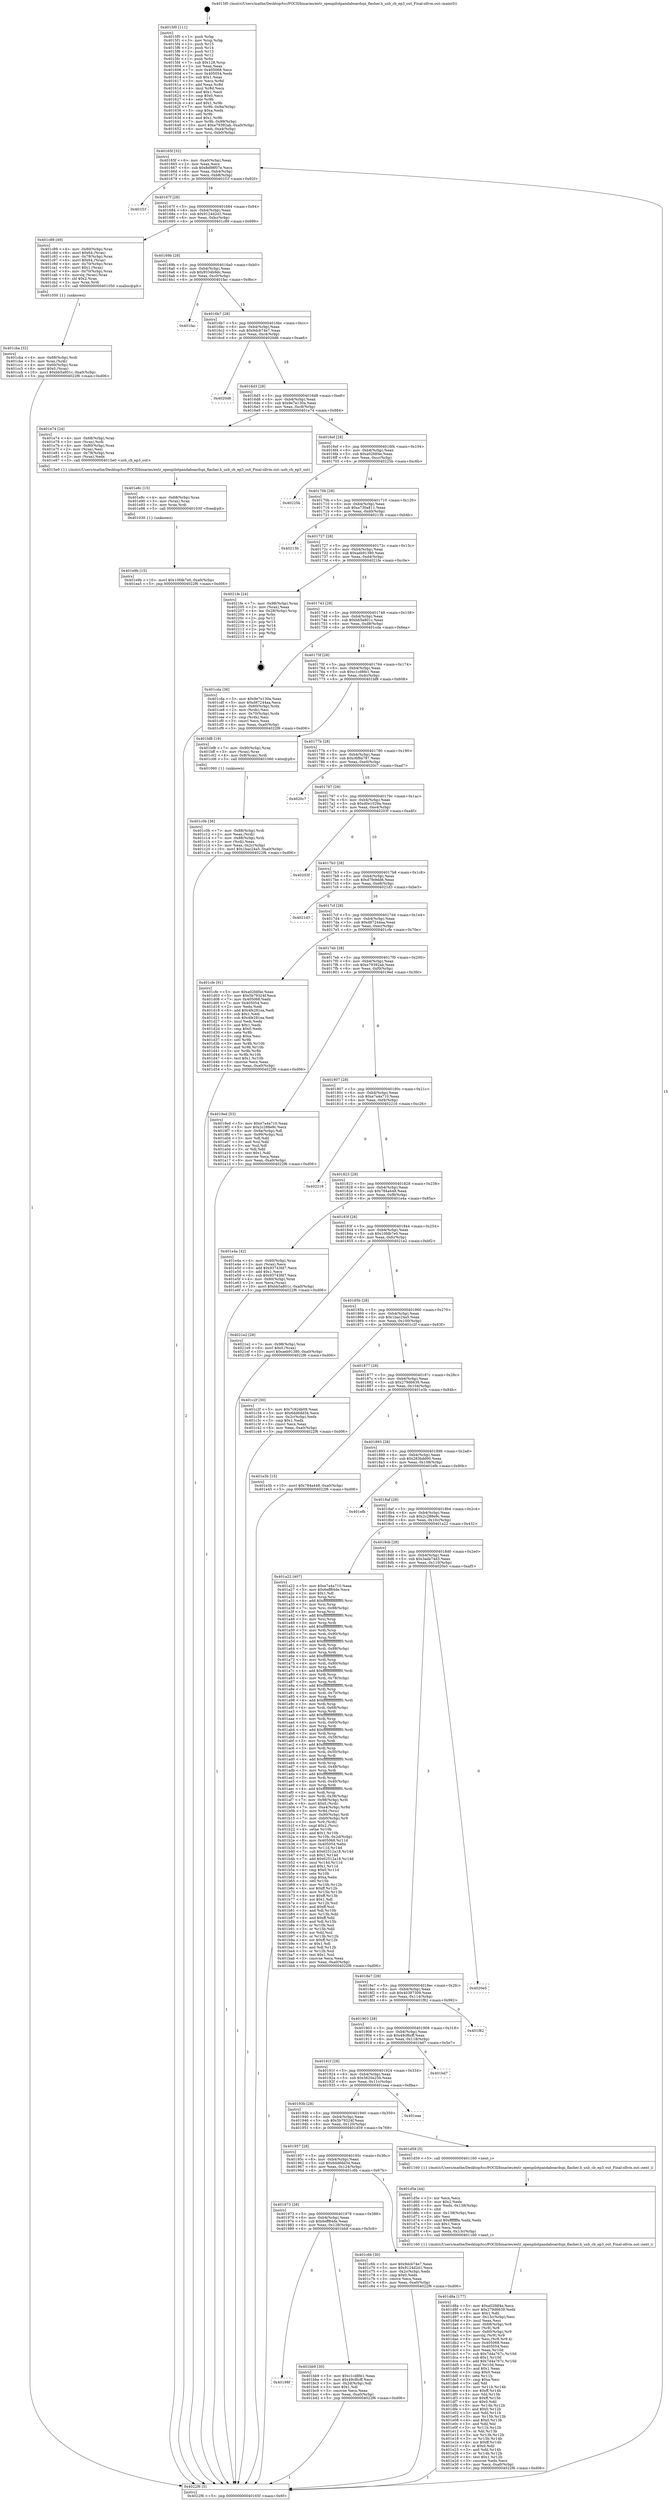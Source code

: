 digraph "0x4015f0" {
  label = "0x4015f0 (/mnt/c/Users/mathe/Desktop/tcc/POCII/binaries/extr_openpilotpandaboardspi_flasher.h_usb_cb_ep3_out_Final-ollvm.out::main(0))"
  labelloc = "t"
  node[shape=record]

  Entry [label="",width=0.3,height=0.3,shape=circle,fillcolor=black,style=filled]
  "0x40165f" [label="{
     0x40165f [32]\l
     | [instrs]\l
     &nbsp;&nbsp;0x40165f \<+6\>: mov -0xa0(%rbp),%eax\l
     &nbsp;&nbsp;0x401665 \<+2\>: mov %eax,%ecx\l
     &nbsp;&nbsp;0x401667 \<+6\>: sub $0x8d98f07e,%ecx\l
     &nbsp;&nbsp;0x40166d \<+6\>: mov %eax,-0xb4(%rbp)\l
     &nbsp;&nbsp;0x401673 \<+6\>: mov %ecx,-0xb8(%rbp)\l
     &nbsp;&nbsp;0x401679 \<+6\>: je 0000000000401f1f \<main+0x92f\>\l
  }"]
  "0x401f1f" [label="{
     0x401f1f\l
  }", style=dashed]
  "0x40167f" [label="{
     0x40167f [28]\l
     | [instrs]\l
     &nbsp;&nbsp;0x40167f \<+5\>: jmp 0000000000401684 \<main+0x94\>\l
     &nbsp;&nbsp;0x401684 \<+6\>: mov -0xb4(%rbp),%eax\l
     &nbsp;&nbsp;0x40168a \<+5\>: sub $0x9124d2d1,%eax\l
     &nbsp;&nbsp;0x40168f \<+6\>: mov %eax,-0xbc(%rbp)\l
     &nbsp;&nbsp;0x401695 \<+6\>: je 0000000000401c89 \<main+0x699\>\l
  }"]
  Exit [label="",width=0.3,height=0.3,shape=circle,fillcolor=black,style=filled,peripheries=2]
  "0x401c89" [label="{
     0x401c89 [49]\l
     | [instrs]\l
     &nbsp;&nbsp;0x401c89 \<+4\>: mov -0x80(%rbp),%rax\l
     &nbsp;&nbsp;0x401c8d \<+6\>: movl $0x64,(%rax)\l
     &nbsp;&nbsp;0x401c93 \<+4\>: mov -0x78(%rbp),%rax\l
     &nbsp;&nbsp;0x401c97 \<+6\>: movl $0x64,(%rax)\l
     &nbsp;&nbsp;0x401c9d \<+4\>: mov -0x70(%rbp),%rax\l
     &nbsp;&nbsp;0x401ca1 \<+6\>: movl $0x1,(%rax)\l
     &nbsp;&nbsp;0x401ca7 \<+4\>: mov -0x70(%rbp),%rax\l
     &nbsp;&nbsp;0x401cab \<+3\>: movslq (%rax),%rax\l
     &nbsp;&nbsp;0x401cae \<+4\>: shl $0x2,%rax\l
     &nbsp;&nbsp;0x401cb2 \<+3\>: mov %rax,%rdi\l
     &nbsp;&nbsp;0x401cb5 \<+5\>: call 0000000000401050 \<malloc@plt\>\l
     | [calls]\l
     &nbsp;&nbsp;0x401050 \{1\} (unknown)\l
  }"]
  "0x40169b" [label="{
     0x40169b [28]\l
     | [instrs]\l
     &nbsp;&nbsp;0x40169b \<+5\>: jmp 00000000004016a0 \<main+0xb0\>\l
     &nbsp;&nbsp;0x4016a0 \<+6\>: mov -0xb4(%rbp),%eax\l
     &nbsp;&nbsp;0x4016a6 \<+5\>: sub $0x9334b9dc,%eax\l
     &nbsp;&nbsp;0x4016ab \<+6\>: mov %eax,-0xc0(%rbp)\l
     &nbsp;&nbsp;0x4016b1 \<+6\>: je 0000000000401fac \<main+0x9bc\>\l
  }"]
  "0x401e9b" [label="{
     0x401e9b [15]\l
     | [instrs]\l
     &nbsp;&nbsp;0x401e9b \<+10\>: movl $0x10fdb7e0,-0xa0(%rbp)\l
     &nbsp;&nbsp;0x401ea5 \<+5\>: jmp 00000000004022f6 \<main+0xd06\>\l
  }"]
  "0x401fac" [label="{
     0x401fac\l
  }", style=dashed]
  "0x4016b7" [label="{
     0x4016b7 [28]\l
     | [instrs]\l
     &nbsp;&nbsp;0x4016b7 \<+5\>: jmp 00000000004016bc \<main+0xcc\>\l
     &nbsp;&nbsp;0x4016bc \<+6\>: mov -0xb4(%rbp),%eax\l
     &nbsp;&nbsp;0x4016c2 \<+5\>: sub $0x9dcb74e7,%eax\l
     &nbsp;&nbsp;0x4016c7 \<+6\>: mov %eax,-0xc4(%rbp)\l
     &nbsp;&nbsp;0x4016cd \<+6\>: je 00000000004020d6 \<main+0xae6\>\l
  }"]
  "0x401e8c" [label="{
     0x401e8c [15]\l
     | [instrs]\l
     &nbsp;&nbsp;0x401e8c \<+4\>: mov -0x68(%rbp),%rax\l
     &nbsp;&nbsp;0x401e90 \<+3\>: mov (%rax),%rax\l
     &nbsp;&nbsp;0x401e93 \<+3\>: mov %rax,%rdi\l
     &nbsp;&nbsp;0x401e96 \<+5\>: call 0000000000401030 \<free@plt\>\l
     | [calls]\l
     &nbsp;&nbsp;0x401030 \{1\} (unknown)\l
  }"]
  "0x4020d6" [label="{
     0x4020d6\l
  }", style=dashed]
  "0x4016d3" [label="{
     0x4016d3 [28]\l
     | [instrs]\l
     &nbsp;&nbsp;0x4016d3 \<+5\>: jmp 00000000004016d8 \<main+0xe8\>\l
     &nbsp;&nbsp;0x4016d8 \<+6\>: mov -0xb4(%rbp),%eax\l
     &nbsp;&nbsp;0x4016de \<+5\>: sub $0x9e7e130a,%eax\l
     &nbsp;&nbsp;0x4016e3 \<+6\>: mov %eax,-0xc8(%rbp)\l
     &nbsp;&nbsp;0x4016e9 \<+6\>: je 0000000000401e74 \<main+0x884\>\l
  }"]
  "0x401d8a" [label="{
     0x401d8a [177]\l
     | [instrs]\l
     &nbsp;&nbsp;0x401d8a \<+5\>: mov $0xa02fdf4e,%ecx\l
     &nbsp;&nbsp;0x401d8f \<+5\>: mov $0x279d6639,%edx\l
     &nbsp;&nbsp;0x401d94 \<+3\>: mov $0x1,%dil\l
     &nbsp;&nbsp;0x401d97 \<+6\>: mov -0x13c(%rbp),%esi\l
     &nbsp;&nbsp;0x401d9d \<+3\>: imul %eax,%esi\l
     &nbsp;&nbsp;0x401da0 \<+4\>: mov -0x68(%rbp),%r8\l
     &nbsp;&nbsp;0x401da4 \<+3\>: mov (%r8),%r8\l
     &nbsp;&nbsp;0x401da7 \<+4\>: mov -0x60(%rbp),%r9\l
     &nbsp;&nbsp;0x401dab \<+3\>: movslq (%r9),%r9\l
     &nbsp;&nbsp;0x401dae \<+4\>: mov %esi,(%r8,%r9,4)\l
     &nbsp;&nbsp;0x401db2 \<+7\>: mov 0x405068,%eax\l
     &nbsp;&nbsp;0x401db9 \<+7\>: mov 0x405054,%esi\l
     &nbsp;&nbsp;0x401dc0 \<+3\>: mov %eax,%r10d\l
     &nbsp;&nbsp;0x401dc3 \<+7\>: sub $0x7d4a767c,%r10d\l
     &nbsp;&nbsp;0x401dca \<+4\>: sub $0x1,%r10d\l
     &nbsp;&nbsp;0x401dce \<+7\>: add $0x7d4a767c,%r10d\l
     &nbsp;&nbsp;0x401dd5 \<+4\>: imul %r10d,%eax\l
     &nbsp;&nbsp;0x401dd9 \<+3\>: and $0x1,%eax\l
     &nbsp;&nbsp;0x401ddc \<+3\>: cmp $0x0,%eax\l
     &nbsp;&nbsp;0x401ddf \<+4\>: sete %r11b\l
     &nbsp;&nbsp;0x401de3 \<+3\>: cmp $0xa,%esi\l
     &nbsp;&nbsp;0x401de6 \<+3\>: setl %bl\l
     &nbsp;&nbsp;0x401de9 \<+3\>: mov %r11b,%r14b\l
     &nbsp;&nbsp;0x401dec \<+4\>: xor $0xff,%r14b\l
     &nbsp;&nbsp;0x401df0 \<+3\>: mov %bl,%r15b\l
     &nbsp;&nbsp;0x401df3 \<+4\>: xor $0xff,%r15b\l
     &nbsp;&nbsp;0x401df7 \<+4\>: xor $0x0,%dil\l
     &nbsp;&nbsp;0x401dfb \<+3\>: mov %r14b,%r12b\l
     &nbsp;&nbsp;0x401dfe \<+4\>: and $0x0,%r12b\l
     &nbsp;&nbsp;0x401e02 \<+3\>: and %dil,%r11b\l
     &nbsp;&nbsp;0x401e05 \<+3\>: mov %r15b,%r13b\l
     &nbsp;&nbsp;0x401e08 \<+4\>: and $0x0,%r13b\l
     &nbsp;&nbsp;0x401e0c \<+3\>: and %dil,%bl\l
     &nbsp;&nbsp;0x401e0f \<+3\>: or %r11b,%r12b\l
     &nbsp;&nbsp;0x401e12 \<+3\>: or %bl,%r13b\l
     &nbsp;&nbsp;0x401e15 \<+3\>: xor %r13b,%r12b\l
     &nbsp;&nbsp;0x401e18 \<+3\>: or %r15b,%r14b\l
     &nbsp;&nbsp;0x401e1b \<+4\>: xor $0xff,%r14b\l
     &nbsp;&nbsp;0x401e1f \<+4\>: or $0x0,%dil\l
     &nbsp;&nbsp;0x401e23 \<+3\>: and %dil,%r14b\l
     &nbsp;&nbsp;0x401e26 \<+3\>: or %r14b,%r12b\l
     &nbsp;&nbsp;0x401e29 \<+4\>: test $0x1,%r12b\l
     &nbsp;&nbsp;0x401e2d \<+3\>: cmovne %edx,%ecx\l
     &nbsp;&nbsp;0x401e30 \<+6\>: mov %ecx,-0xa0(%rbp)\l
     &nbsp;&nbsp;0x401e36 \<+5\>: jmp 00000000004022f6 \<main+0xd06\>\l
  }"]
  "0x401e74" [label="{
     0x401e74 [24]\l
     | [instrs]\l
     &nbsp;&nbsp;0x401e74 \<+4\>: mov -0x68(%rbp),%rax\l
     &nbsp;&nbsp;0x401e78 \<+3\>: mov (%rax),%rdi\l
     &nbsp;&nbsp;0x401e7b \<+4\>: mov -0x80(%rbp),%rax\l
     &nbsp;&nbsp;0x401e7f \<+2\>: mov (%rax),%esi\l
     &nbsp;&nbsp;0x401e81 \<+4\>: mov -0x78(%rbp),%rax\l
     &nbsp;&nbsp;0x401e85 \<+2\>: mov (%rax),%edx\l
     &nbsp;&nbsp;0x401e87 \<+5\>: call 00000000004015e0 \<usb_cb_ep3_out\>\l
     | [calls]\l
     &nbsp;&nbsp;0x4015e0 \{1\} (/mnt/c/Users/mathe/Desktop/tcc/POCII/binaries/extr_openpilotpandaboardspi_flasher.h_usb_cb_ep3_out_Final-ollvm.out::usb_cb_ep3_out)\l
  }"]
  "0x4016ef" [label="{
     0x4016ef [28]\l
     | [instrs]\l
     &nbsp;&nbsp;0x4016ef \<+5\>: jmp 00000000004016f4 \<main+0x104\>\l
     &nbsp;&nbsp;0x4016f4 \<+6\>: mov -0xb4(%rbp),%eax\l
     &nbsp;&nbsp;0x4016fa \<+5\>: sub $0xa02fdf4e,%eax\l
     &nbsp;&nbsp;0x4016ff \<+6\>: mov %eax,-0xcc(%rbp)\l
     &nbsp;&nbsp;0x401705 \<+6\>: je 000000000040225b \<main+0xc6b\>\l
  }"]
  "0x401d5e" [label="{
     0x401d5e [44]\l
     | [instrs]\l
     &nbsp;&nbsp;0x401d5e \<+2\>: xor %ecx,%ecx\l
     &nbsp;&nbsp;0x401d60 \<+5\>: mov $0x2,%edx\l
     &nbsp;&nbsp;0x401d65 \<+6\>: mov %edx,-0x138(%rbp)\l
     &nbsp;&nbsp;0x401d6b \<+1\>: cltd\l
     &nbsp;&nbsp;0x401d6c \<+6\>: mov -0x138(%rbp),%esi\l
     &nbsp;&nbsp;0x401d72 \<+2\>: idiv %esi\l
     &nbsp;&nbsp;0x401d74 \<+6\>: imul $0xfffffffe,%edx,%edx\l
     &nbsp;&nbsp;0x401d7a \<+3\>: sub $0x1,%ecx\l
     &nbsp;&nbsp;0x401d7d \<+2\>: sub %ecx,%edx\l
     &nbsp;&nbsp;0x401d7f \<+6\>: mov %edx,-0x13c(%rbp)\l
     &nbsp;&nbsp;0x401d85 \<+5\>: call 0000000000401160 \<next_i\>\l
     | [calls]\l
     &nbsp;&nbsp;0x401160 \{1\} (/mnt/c/Users/mathe/Desktop/tcc/POCII/binaries/extr_openpilotpandaboardspi_flasher.h_usb_cb_ep3_out_Final-ollvm.out::next_i)\l
  }"]
  "0x40225b" [label="{
     0x40225b\l
  }", style=dashed]
  "0x40170b" [label="{
     0x40170b [28]\l
     | [instrs]\l
     &nbsp;&nbsp;0x40170b \<+5\>: jmp 0000000000401710 \<main+0x120\>\l
     &nbsp;&nbsp;0x401710 \<+6\>: mov -0xb4(%rbp),%eax\l
     &nbsp;&nbsp;0x401716 \<+5\>: sub $0xa730a811,%eax\l
     &nbsp;&nbsp;0x40171b \<+6\>: mov %eax,-0xd0(%rbp)\l
     &nbsp;&nbsp;0x401721 \<+6\>: je 000000000040213b \<main+0xb4b\>\l
  }"]
  "0x401cba" [label="{
     0x401cba [32]\l
     | [instrs]\l
     &nbsp;&nbsp;0x401cba \<+4\>: mov -0x68(%rbp),%rdi\l
     &nbsp;&nbsp;0x401cbe \<+3\>: mov %rax,(%rdi)\l
     &nbsp;&nbsp;0x401cc1 \<+4\>: mov -0x60(%rbp),%rax\l
     &nbsp;&nbsp;0x401cc5 \<+6\>: movl $0x0,(%rax)\l
     &nbsp;&nbsp;0x401ccb \<+10\>: movl $0xbb5a801c,-0xa0(%rbp)\l
     &nbsp;&nbsp;0x401cd5 \<+5\>: jmp 00000000004022f6 \<main+0xd06\>\l
  }"]
  "0x40213b" [label="{
     0x40213b\l
  }", style=dashed]
  "0x401727" [label="{
     0x401727 [28]\l
     | [instrs]\l
     &nbsp;&nbsp;0x401727 \<+5\>: jmp 000000000040172c \<main+0x13c\>\l
     &nbsp;&nbsp;0x40172c \<+6\>: mov -0xb4(%rbp),%eax\l
     &nbsp;&nbsp;0x401732 \<+5\>: sub $0xaeb91380,%eax\l
     &nbsp;&nbsp;0x401737 \<+6\>: mov %eax,-0xd4(%rbp)\l
     &nbsp;&nbsp;0x40173d \<+6\>: je 00000000004021fe \<main+0xc0e\>\l
  }"]
  "0x401c0b" [label="{
     0x401c0b [36]\l
     | [instrs]\l
     &nbsp;&nbsp;0x401c0b \<+7\>: mov -0x88(%rbp),%rdi\l
     &nbsp;&nbsp;0x401c12 \<+2\>: mov %eax,(%rdi)\l
     &nbsp;&nbsp;0x401c14 \<+7\>: mov -0x88(%rbp),%rdi\l
     &nbsp;&nbsp;0x401c1b \<+2\>: mov (%rdi),%eax\l
     &nbsp;&nbsp;0x401c1d \<+3\>: mov %eax,-0x2c(%rbp)\l
     &nbsp;&nbsp;0x401c20 \<+10\>: movl $0x1bac24a5,-0xa0(%rbp)\l
     &nbsp;&nbsp;0x401c2a \<+5\>: jmp 00000000004022f6 \<main+0xd06\>\l
  }"]
  "0x4021fe" [label="{
     0x4021fe [24]\l
     | [instrs]\l
     &nbsp;&nbsp;0x4021fe \<+7\>: mov -0x98(%rbp),%rax\l
     &nbsp;&nbsp;0x402205 \<+2\>: mov (%rax),%eax\l
     &nbsp;&nbsp;0x402207 \<+4\>: lea -0x28(%rbp),%rsp\l
     &nbsp;&nbsp;0x40220b \<+1\>: pop %rbx\l
     &nbsp;&nbsp;0x40220c \<+2\>: pop %r12\l
     &nbsp;&nbsp;0x40220e \<+2\>: pop %r13\l
     &nbsp;&nbsp;0x402210 \<+2\>: pop %r14\l
     &nbsp;&nbsp;0x402212 \<+2\>: pop %r15\l
     &nbsp;&nbsp;0x402214 \<+1\>: pop %rbp\l
     &nbsp;&nbsp;0x402215 \<+1\>: ret\l
  }"]
  "0x401743" [label="{
     0x401743 [28]\l
     | [instrs]\l
     &nbsp;&nbsp;0x401743 \<+5\>: jmp 0000000000401748 \<main+0x158\>\l
     &nbsp;&nbsp;0x401748 \<+6\>: mov -0xb4(%rbp),%eax\l
     &nbsp;&nbsp;0x40174e \<+5\>: sub $0xbb5a801c,%eax\l
     &nbsp;&nbsp;0x401753 \<+6\>: mov %eax,-0xd8(%rbp)\l
     &nbsp;&nbsp;0x401759 \<+6\>: je 0000000000401cda \<main+0x6ea\>\l
  }"]
  "0x40198f" [label="{
     0x40198f\l
  }", style=dashed]
  "0x401cda" [label="{
     0x401cda [36]\l
     | [instrs]\l
     &nbsp;&nbsp;0x401cda \<+5\>: mov $0x9e7e130a,%eax\l
     &nbsp;&nbsp;0x401cdf \<+5\>: mov $0xd87244aa,%ecx\l
     &nbsp;&nbsp;0x401ce4 \<+4\>: mov -0x60(%rbp),%rdx\l
     &nbsp;&nbsp;0x401ce8 \<+2\>: mov (%rdx),%esi\l
     &nbsp;&nbsp;0x401cea \<+4\>: mov -0x70(%rbp),%rdx\l
     &nbsp;&nbsp;0x401cee \<+2\>: cmp (%rdx),%esi\l
     &nbsp;&nbsp;0x401cf0 \<+3\>: cmovl %ecx,%eax\l
     &nbsp;&nbsp;0x401cf3 \<+6\>: mov %eax,-0xa0(%rbp)\l
     &nbsp;&nbsp;0x401cf9 \<+5\>: jmp 00000000004022f6 \<main+0xd06\>\l
  }"]
  "0x40175f" [label="{
     0x40175f [28]\l
     | [instrs]\l
     &nbsp;&nbsp;0x40175f \<+5\>: jmp 0000000000401764 \<main+0x174\>\l
     &nbsp;&nbsp;0x401764 \<+6\>: mov -0xb4(%rbp),%eax\l
     &nbsp;&nbsp;0x40176a \<+5\>: sub $0xc1cd8fe1,%eax\l
     &nbsp;&nbsp;0x40176f \<+6\>: mov %eax,-0xdc(%rbp)\l
     &nbsp;&nbsp;0x401775 \<+6\>: je 0000000000401bf8 \<main+0x608\>\l
  }"]
  "0x401bb9" [label="{
     0x401bb9 [30]\l
     | [instrs]\l
     &nbsp;&nbsp;0x401bb9 \<+5\>: mov $0xc1cd8fe1,%eax\l
     &nbsp;&nbsp;0x401bbe \<+5\>: mov $0x49cf6cff,%ecx\l
     &nbsp;&nbsp;0x401bc3 \<+3\>: mov -0x2d(%rbp),%dl\l
     &nbsp;&nbsp;0x401bc6 \<+3\>: test $0x1,%dl\l
     &nbsp;&nbsp;0x401bc9 \<+3\>: cmovne %ecx,%eax\l
     &nbsp;&nbsp;0x401bcc \<+6\>: mov %eax,-0xa0(%rbp)\l
     &nbsp;&nbsp;0x401bd2 \<+5\>: jmp 00000000004022f6 \<main+0xd06\>\l
  }"]
  "0x401bf8" [label="{
     0x401bf8 [19]\l
     | [instrs]\l
     &nbsp;&nbsp;0x401bf8 \<+7\>: mov -0x90(%rbp),%rax\l
     &nbsp;&nbsp;0x401bff \<+3\>: mov (%rax),%rax\l
     &nbsp;&nbsp;0x401c02 \<+4\>: mov 0x8(%rax),%rdi\l
     &nbsp;&nbsp;0x401c06 \<+5\>: call 0000000000401060 \<atoi@plt\>\l
     | [calls]\l
     &nbsp;&nbsp;0x401060 \{1\} (unknown)\l
  }"]
  "0x40177b" [label="{
     0x40177b [28]\l
     | [instrs]\l
     &nbsp;&nbsp;0x40177b \<+5\>: jmp 0000000000401780 \<main+0x190\>\l
     &nbsp;&nbsp;0x401780 \<+6\>: mov -0xb4(%rbp),%eax\l
     &nbsp;&nbsp;0x401786 \<+5\>: sub $0xc6f8a787,%eax\l
     &nbsp;&nbsp;0x40178b \<+6\>: mov %eax,-0xe0(%rbp)\l
     &nbsp;&nbsp;0x401791 \<+6\>: je 00000000004020c7 \<main+0xad7\>\l
  }"]
  "0x401973" [label="{
     0x401973 [28]\l
     | [instrs]\l
     &nbsp;&nbsp;0x401973 \<+5\>: jmp 0000000000401978 \<main+0x388\>\l
     &nbsp;&nbsp;0x401978 \<+6\>: mov -0xb4(%rbp),%eax\l
     &nbsp;&nbsp;0x40197e \<+5\>: sub $0x6eff84de,%eax\l
     &nbsp;&nbsp;0x401983 \<+6\>: mov %eax,-0x128(%rbp)\l
     &nbsp;&nbsp;0x401989 \<+6\>: je 0000000000401bb9 \<main+0x5c9\>\l
  }"]
  "0x4020c7" [label="{
     0x4020c7\l
  }", style=dashed]
  "0x401797" [label="{
     0x401797 [28]\l
     | [instrs]\l
     &nbsp;&nbsp;0x401797 \<+5\>: jmp 000000000040179c \<main+0x1ac\>\l
     &nbsp;&nbsp;0x40179c \<+6\>: mov -0xb4(%rbp),%eax\l
     &nbsp;&nbsp;0x4017a2 \<+5\>: sub $0xd0e1029a,%eax\l
     &nbsp;&nbsp;0x4017a7 \<+6\>: mov %eax,-0xe4(%rbp)\l
     &nbsp;&nbsp;0x4017ad \<+6\>: je 000000000040203f \<main+0xa4f\>\l
  }"]
  "0x401c6b" [label="{
     0x401c6b [30]\l
     | [instrs]\l
     &nbsp;&nbsp;0x401c6b \<+5\>: mov $0x9dcb74e7,%eax\l
     &nbsp;&nbsp;0x401c70 \<+5\>: mov $0x9124d2d1,%ecx\l
     &nbsp;&nbsp;0x401c75 \<+3\>: mov -0x2c(%rbp),%edx\l
     &nbsp;&nbsp;0x401c78 \<+3\>: cmp $0x0,%edx\l
     &nbsp;&nbsp;0x401c7b \<+3\>: cmove %ecx,%eax\l
     &nbsp;&nbsp;0x401c7e \<+6\>: mov %eax,-0xa0(%rbp)\l
     &nbsp;&nbsp;0x401c84 \<+5\>: jmp 00000000004022f6 \<main+0xd06\>\l
  }"]
  "0x40203f" [label="{
     0x40203f\l
  }", style=dashed]
  "0x4017b3" [label="{
     0x4017b3 [28]\l
     | [instrs]\l
     &nbsp;&nbsp;0x4017b3 \<+5\>: jmp 00000000004017b8 \<main+0x1c8\>\l
     &nbsp;&nbsp;0x4017b8 \<+6\>: mov -0xb4(%rbp),%eax\l
     &nbsp;&nbsp;0x4017be \<+5\>: sub $0xd7fe9dd6,%eax\l
     &nbsp;&nbsp;0x4017c3 \<+6\>: mov %eax,-0xe8(%rbp)\l
     &nbsp;&nbsp;0x4017c9 \<+6\>: je 00000000004021d3 \<main+0xbe3\>\l
  }"]
  "0x401957" [label="{
     0x401957 [28]\l
     | [instrs]\l
     &nbsp;&nbsp;0x401957 \<+5\>: jmp 000000000040195c \<main+0x36c\>\l
     &nbsp;&nbsp;0x40195c \<+6\>: mov -0xb4(%rbp),%eax\l
     &nbsp;&nbsp;0x401962 \<+5\>: sub $0x6dd6dd34,%eax\l
     &nbsp;&nbsp;0x401967 \<+6\>: mov %eax,-0x124(%rbp)\l
     &nbsp;&nbsp;0x40196d \<+6\>: je 0000000000401c6b \<main+0x67b\>\l
  }"]
  "0x4021d3" [label="{
     0x4021d3\l
  }", style=dashed]
  "0x4017cf" [label="{
     0x4017cf [28]\l
     | [instrs]\l
     &nbsp;&nbsp;0x4017cf \<+5\>: jmp 00000000004017d4 \<main+0x1e4\>\l
     &nbsp;&nbsp;0x4017d4 \<+6\>: mov -0xb4(%rbp),%eax\l
     &nbsp;&nbsp;0x4017da \<+5\>: sub $0xd87244aa,%eax\l
     &nbsp;&nbsp;0x4017df \<+6\>: mov %eax,-0xec(%rbp)\l
     &nbsp;&nbsp;0x4017e5 \<+6\>: je 0000000000401cfe \<main+0x70e\>\l
  }"]
  "0x401d59" [label="{
     0x401d59 [5]\l
     | [instrs]\l
     &nbsp;&nbsp;0x401d59 \<+5\>: call 0000000000401160 \<next_i\>\l
     | [calls]\l
     &nbsp;&nbsp;0x401160 \{1\} (/mnt/c/Users/mathe/Desktop/tcc/POCII/binaries/extr_openpilotpandaboardspi_flasher.h_usb_cb_ep3_out_Final-ollvm.out::next_i)\l
  }"]
  "0x401cfe" [label="{
     0x401cfe [91]\l
     | [instrs]\l
     &nbsp;&nbsp;0x401cfe \<+5\>: mov $0xa02fdf4e,%eax\l
     &nbsp;&nbsp;0x401d03 \<+5\>: mov $0x5b79324f,%ecx\l
     &nbsp;&nbsp;0x401d08 \<+7\>: mov 0x405068,%edx\l
     &nbsp;&nbsp;0x401d0f \<+7\>: mov 0x405054,%esi\l
     &nbsp;&nbsp;0x401d16 \<+2\>: mov %edx,%edi\l
     &nbsp;&nbsp;0x401d18 \<+6\>: add $0x4fe281ea,%edi\l
     &nbsp;&nbsp;0x401d1e \<+3\>: sub $0x1,%edi\l
     &nbsp;&nbsp;0x401d21 \<+6\>: sub $0x4fe281ea,%edi\l
     &nbsp;&nbsp;0x401d27 \<+3\>: imul %edi,%edx\l
     &nbsp;&nbsp;0x401d2a \<+3\>: and $0x1,%edx\l
     &nbsp;&nbsp;0x401d2d \<+3\>: cmp $0x0,%edx\l
     &nbsp;&nbsp;0x401d30 \<+4\>: sete %r8b\l
     &nbsp;&nbsp;0x401d34 \<+3\>: cmp $0xa,%esi\l
     &nbsp;&nbsp;0x401d37 \<+4\>: setl %r9b\l
     &nbsp;&nbsp;0x401d3b \<+3\>: mov %r8b,%r10b\l
     &nbsp;&nbsp;0x401d3e \<+3\>: and %r9b,%r10b\l
     &nbsp;&nbsp;0x401d41 \<+3\>: xor %r9b,%r8b\l
     &nbsp;&nbsp;0x401d44 \<+3\>: or %r8b,%r10b\l
     &nbsp;&nbsp;0x401d47 \<+4\>: test $0x1,%r10b\l
     &nbsp;&nbsp;0x401d4b \<+3\>: cmovne %ecx,%eax\l
     &nbsp;&nbsp;0x401d4e \<+6\>: mov %eax,-0xa0(%rbp)\l
     &nbsp;&nbsp;0x401d54 \<+5\>: jmp 00000000004022f6 \<main+0xd06\>\l
  }"]
  "0x4017eb" [label="{
     0x4017eb [28]\l
     | [instrs]\l
     &nbsp;&nbsp;0x4017eb \<+5\>: jmp 00000000004017f0 \<main+0x200\>\l
     &nbsp;&nbsp;0x4017f0 \<+6\>: mov -0xb4(%rbp),%eax\l
     &nbsp;&nbsp;0x4017f6 \<+5\>: sub $0xe79392ab,%eax\l
     &nbsp;&nbsp;0x4017fb \<+6\>: mov %eax,-0xf0(%rbp)\l
     &nbsp;&nbsp;0x401801 \<+6\>: je 00000000004019ed \<main+0x3fd\>\l
  }"]
  "0x40193b" [label="{
     0x40193b [28]\l
     | [instrs]\l
     &nbsp;&nbsp;0x40193b \<+5\>: jmp 0000000000401940 \<main+0x350\>\l
     &nbsp;&nbsp;0x401940 \<+6\>: mov -0xb4(%rbp),%eax\l
     &nbsp;&nbsp;0x401946 \<+5\>: sub $0x5b79324f,%eax\l
     &nbsp;&nbsp;0x40194b \<+6\>: mov %eax,-0x120(%rbp)\l
     &nbsp;&nbsp;0x401951 \<+6\>: je 0000000000401d59 \<main+0x769\>\l
  }"]
  "0x4019ed" [label="{
     0x4019ed [53]\l
     | [instrs]\l
     &nbsp;&nbsp;0x4019ed \<+5\>: mov $0xe7a4a710,%eax\l
     &nbsp;&nbsp;0x4019f2 \<+5\>: mov $0x2c288e9c,%ecx\l
     &nbsp;&nbsp;0x4019f7 \<+6\>: mov -0x9a(%rbp),%dl\l
     &nbsp;&nbsp;0x4019fd \<+7\>: mov -0x99(%rbp),%sil\l
     &nbsp;&nbsp;0x401a04 \<+3\>: mov %dl,%dil\l
     &nbsp;&nbsp;0x401a07 \<+3\>: and %sil,%dil\l
     &nbsp;&nbsp;0x401a0a \<+3\>: xor %sil,%dl\l
     &nbsp;&nbsp;0x401a0d \<+3\>: or %dl,%dil\l
     &nbsp;&nbsp;0x401a10 \<+4\>: test $0x1,%dil\l
     &nbsp;&nbsp;0x401a14 \<+3\>: cmovne %ecx,%eax\l
     &nbsp;&nbsp;0x401a17 \<+6\>: mov %eax,-0xa0(%rbp)\l
     &nbsp;&nbsp;0x401a1d \<+5\>: jmp 00000000004022f6 \<main+0xd06\>\l
  }"]
  "0x401807" [label="{
     0x401807 [28]\l
     | [instrs]\l
     &nbsp;&nbsp;0x401807 \<+5\>: jmp 000000000040180c \<main+0x21c\>\l
     &nbsp;&nbsp;0x40180c \<+6\>: mov -0xb4(%rbp),%eax\l
     &nbsp;&nbsp;0x401812 \<+5\>: sub $0xe7a4a710,%eax\l
     &nbsp;&nbsp;0x401817 \<+6\>: mov %eax,-0xf4(%rbp)\l
     &nbsp;&nbsp;0x40181d \<+6\>: je 0000000000402216 \<main+0xc26\>\l
  }"]
  "0x4022f6" [label="{
     0x4022f6 [5]\l
     | [instrs]\l
     &nbsp;&nbsp;0x4022f6 \<+5\>: jmp 000000000040165f \<main+0x6f\>\l
  }"]
  "0x4015f0" [label="{
     0x4015f0 [111]\l
     | [instrs]\l
     &nbsp;&nbsp;0x4015f0 \<+1\>: push %rbp\l
     &nbsp;&nbsp;0x4015f1 \<+3\>: mov %rsp,%rbp\l
     &nbsp;&nbsp;0x4015f4 \<+2\>: push %r15\l
     &nbsp;&nbsp;0x4015f6 \<+2\>: push %r14\l
     &nbsp;&nbsp;0x4015f8 \<+2\>: push %r13\l
     &nbsp;&nbsp;0x4015fa \<+2\>: push %r12\l
     &nbsp;&nbsp;0x4015fc \<+1\>: push %rbx\l
     &nbsp;&nbsp;0x4015fd \<+7\>: sub $0x128,%rsp\l
     &nbsp;&nbsp;0x401604 \<+2\>: xor %eax,%eax\l
     &nbsp;&nbsp;0x401606 \<+7\>: mov 0x405068,%ecx\l
     &nbsp;&nbsp;0x40160d \<+7\>: mov 0x405054,%edx\l
     &nbsp;&nbsp;0x401614 \<+3\>: sub $0x1,%eax\l
     &nbsp;&nbsp;0x401617 \<+3\>: mov %ecx,%r8d\l
     &nbsp;&nbsp;0x40161a \<+3\>: add %eax,%r8d\l
     &nbsp;&nbsp;0x40161d \<+4\>: imul %r8d,%ecx\l
     &nbsp;&nbsp;0x401621 \<+3\>: and $0x1,%ecx\l
     &nbsp;&nbsp;0x401624 \<+3\>: cmp $0x0,%ecx\l
     &nbsp;&nbsp;0x401627 \<+4\>: sete %r9b\l
     &nbsp;&nbsp;0x40162b \<+4\>: and $0x1,%r9b\l
     &nbsp;&nbsp;0x40162f \<+7\>: mov %r9b,-0x9a(%rbp)\l
     &nbsp;&nbsp;0x401636 \<+3\>: cmp $0xa,%edx\l
     &nbsp;&nbsp;0x401639 \<+4\>: setl %r9b\l
     &nbsp;&nbsp;0x40163d \<+4\>: and $0x1,%r9b\l
     &nbsp;&nbsp;0x401641 \<+7\>: mov %r9b,-0x99(%rbp)\l
     &nbsp;&nbsp;0x401648 \<+10\>: movl $0xe79392ab,-0xa0(%rbp)\l
     &nbsp;&nbsp;0x401652 \<+6\>: mov %edi,-0xa4(%rbp)\l
     &nbsp;&nbsp;0x401658 \<+7\>: mov %rsi,-0xb0(%rbp)\l
  }"]
  "0x401eaa" [label="{
     0x401eaa\l
  }", style=dashed]
  "0x402216" [label="{
     0x402216\l
  }", style=dashed]
  "0x401823" [label="{
     0x401823 [28]\l
     | [instrs]\l
     &nbsp;&nbsp;0x401823 \<+5\>: jmp 0000000000401828 \<main+0x238\>\l
     &nbsp;&nbsp;0x401828 \<+6\>: mov -0xb4(%rbp),%eax\l
     &nbsp;&nbsp;0x40182e \<+5\>: sub $0x784a448,%eax\l
     &nbsp;&nbsp;0x401833 \<+6\>: mov %eax,-0xf8(%rbp)\l
     &nbsp;&nbsp;0x401839 \<+6\>: je 0000000000401e4a \<main+0x85a\>\l
  }"]
  "0x40191f" [label="{
     0x40191f [28]\l
     | [instrs]\l
     &nbsp;&nbsp;0x40191f \<+5\>: jmp 0000000000401924 \<main+0x334\>\l
     &nbsp;&nbsp;0x401924 \<+6\>: mov -0xb4(%rbp),%eax\l
     &nbsp;&nbsp;0x40192a \<+5\>: sub $0x5620a25b,%eax\l
     &nbsp;&nbsp;0x40192f \<+6\>: mov %eax,-0x11c(%rbp)\l
     &nbsp;&nbsp;0x401935 \<+6\>: je 0000000000401eaa \<main+0x8ba\>\l
  }"]
  "0x401e4a" [label="{
     0x401e4a [42]\l
     | [instrs]\l
     &nbsp;&nbsp;0x401e4a \<+4\>: mov -0x60(%rbp),%rax\l
     &nbsp;&nbsp;0x401e4e \<+2\>: mov (%rax),%ecx\l
     &nbsp;&nbsp;0x401e50 \<+6\>: add $0x93743fd7,%ecx\l
     &nbsp;&nbsp;0x401e56 \<+3\>: add $0x1,%ecx\l
     &nbsp;&nbsp;0x401e59 \<+6\>: sub $0x93743fd7,%ecx\l
     &nbsp;&nbsp;0x401e5f \<+4\>: mov -0x60(%rbp),%rax\l
     &nbsp;&nbsp;0x401e63 \<+2\>: mov %ecx,(%rax)\l
     &nbsp;&nbsp;0x401e65 \<+10\>: movl $0xbb5a801c,-0xa0(%rbp)\l
     &nbsp;&nbsp;0x401e6f \<+5\>: jmp 00000000004022f6 \<main+0xd06\>\l
  }"]
  "0x40183f" [label="{
     0x40183f [28]\l
     | [instrs]\l
     &nbsp;&nbsp;0x40183f \<+5\>: jmp 0000000000401844 \<main+0x254\>\l
     &nbsp;&nbsp;0x401844 \<+6\>: mov -0xb4(%rbp),%eax\l
     &nbsp;&nbsp;0x40184a \<+5\>: sub $0x10fdb7e0,%eax\l
     &nbsp;&nbsp;0x40184f \<+6\>: mov %eax,-0xfc(%rbp)\l
     &nbsp;&nbsp;0x401855 \<+6\>: je 00000000004021e2 \<main+0xbf2\>\l
  }"]
  "0x401bd7" [label="{
     0x401bd7\l
  }", style=dashed]
  "0x4021e2" [label="{
     0x4021e2 [28]\l
     | [instrs]\l
     &nbsp;&nbsp;0x4021e2 \<+7\>: mov -0x98(%rbp),%rax\l
     &nbsp;&nbsp;0x4021e9 \<+6\>: movl $0x0,(%rax)\l
     &nbsp;&nbsp;0x4021ef \<+10\>: movl $0xaeb91380,-0xa0(%rbp)\l
     &nbsp;&nbsp;0x4021f9 \<+5\>: jmp 00000000004022f6 \<main+0xd06\>\l
  }"]
  "0x40185b" [label="{
     0x40185b [28]\l
     | [instrs]\l
     &nbsp;&nbsp;0x40185b \<+5\>: jmp 0000000000401860 \<main+0x270\>\l
     &nbsp;&nbsp;0x401860 \<+6\>: mov -0xb4(%rbp),%eax\l
     &nbsp;&nbsp;0x401866 \<+5\>: sub $0x1bac24a5,%eax\l
     &nbsp;&nbsp;0x40186b \<+6\>: mov %eax,-0x100(%rbp)\l
     &nbsp;&nbsp;0x401871 \<+6\>: je 0000000000401c2f \<main+0x63f\>\l
  }"]
  "0x401903" [label="{
     0x401903 [28]\l
     | [instrs]\l
     &nbsp;&nbsp;0x401903 \<+5\>: jmp 0000000000401908 \<main+0x318\>\l
     &nbsp;&nbsp;0x401908 \<+6\>: mov -0xb4(%rbp),%eax\l
     &nbsp;&nbsp;0x40190e \<+5\>: sub $0x49cf6cff,%eax\l
     &nbsp;&nbsp;0x401913 \<+6\>: mov %eax,-0x118(%rbp)\l
     &nbsp;&nbsp;0x401919 \<+6\>: je 0000000000401bd7 \<main+0x5e7\>\l
  }"]
  "0x401c2f" [label="{
     0x401c2f [30]\l
     | [instrs]\l
     &nbsp;&nbsp;0x401c2f \<+5\>: mov $0x7c92db09,%eax\l
     &nbsp;&nbsp;0x401c34 \<+5\>: mov $0x6dd6dd34,%ecx\l
     &nbsp;&nbsp;0x401c39 \<+3\>: mov -0x2c(%rbp),%edx\l
     &nbsp;&nbsp;0x401c3c \<+3\>: cmp $0x1,%edx\l
     &nbsp;&nbsp;0x401c3f \<+3\>: cmovl %ecx,%eax\l
     &nbsp;&nbsp;0x401c42 \<+6\>: mov %eax,-0xa0(%rbp)\l
     &nbsp;&nbsp;0x401c48 \<+5\>: jmp 00000000004022f6 \<main+0xd06\>\l
  }"]
  "0x401877" [label="{
     0x401877 [28]\l
     | [instrs]\l
     &nbsp;&nbsp;0x401877 \<+5\>: jmp 000000000040187c \<main+0x28c\>\l
     &nbsp;&nbsp;0x40187c \<+6\>: mov -0xb4(%rbp),%eax\l
     &nbsp;&nbsp;0x401882 \<+5\>: sub $0x279d6639,%eax\l
     &nbsp;&nbsp;0x401887 \<+6\>: mov %eax,-0x104(%rbp)\l
     &nbsp;&nbsp;0x40188d \<+6\>: je 0000000000401e3b \<main+0x84b\>\l
  }"]
  "0x401f82" [label="{
     0x401f82\l
  }", style=dashed]
  "0x401e3b" [label="{
     0x401e3b [15]\l
     | [instrs]\l
     &nbsp;&nbsp;0x401e3b \<+10\>: movl $0x784a448,-0xa0(%rbp)\l
     &nbsp;&nbsp;0x401e45 \<+5\>: jmp 00000000004022f6 \<main+0xd06\>\l
  }"]
  "0x401893" [label="{
     0x401893 [28]\l
     | [instrs]\l
     &nbsp;&nbsp;0x401893 \<+5\>: jmp 0000000000401898 \<main+0x2a8\>\l
     &nbsp;&nbsp;0x401898 \<+6\>: mov -0xb4(%rbp),%eax\l
     &nbsp;&nbsp;0x40189e \<+5\>: sub $0x283bdd00,%eax\l
     &nbsp;&nbsp;0x4018a3 \<+6\>: mov %eax,-0x108(%rbp)\l
     &nbsp;&nbsp;0x4018a9 \<+6\>: je 0000000000401efb \<main+0x90b\>\l
  }"]
  "0x4018e7" [label="{
     0x4018e7 [28]\l
     | [instrs]\l
     &nbsp;&nbsp;0x4018e7 \<+5\>: jmp 00000000004018ec \<main+0x2fc\>\l
     &nbsp;&nbsp;0x4018ec \<+6\>: mov -0xb4(%rbp),%eax\l
     &nbsp;&nbsp;0x4018f2 \<+5\>: sub $0x40387309,%eax\l
     &nbsp;&nbsp;0x4018f7 \<+6\>: mov %eax,-0x114(%rbp)\l
     &nbsp;&nbsp;0x4018fd \<+6\>: je 0000000000401f82 \<main+0x992\>\l
  }"]
  "0x401efb" [label="{
     0x401efb\l
  }", style=dashed]
  "0x4018af" [label="{
     0x4018af [28]\l
     | [instrs]\l
     &nbsp;&nbsp;0x4018af \<+5\>: jmp 00000000004018b4 \<main+0x2c4\>\l
     &nbsp;&nbsp;0x4018b4 \<+6\>: mov -0xb4(%rbp),%eax\l
     &nbsp;&nbsp;0x4018ba \<+5\>: sub $0x2c288e9c,%eax\l
     &nbsp;&nbsp;0x4018bf \<+6\>: mov %eax,-0x10c(%rbp)\l
     &nbsp;&nbsp;0x4018c5 \<+6\>: je 0000000000401a22 \<main+0x432\>\l
  }"]
  "0x4020e5" [label="{
     0x4020e5\l
  }", style=dashed]
  "0x401a22" [label="{
     0x401a22 [407]\l
     | [instrs]\l
     &nbsp;&nbsp;0x401a22 \<+5\>: mov $0xe7a4a710,%eax\l
     &nbsp;&nbsp;0x401a27 \<+5\>: mov $0x6eff84de,%ecx\l
     &nbsp;&nbsp;0x401a2c \<+2\>: mov $0x1,%dl\l
     &nbsp;&nbsp;0x401a2e \<+3\>: mov %rsp,%rsi\l
     &nbsp;&nbsp;0x401a31 \<+4\>: add $0xfffffffffffffff0,%rsi\l
     &nbsp;&nbsp;0x401a35 \<+3\>: mov %rsi,%rsp\l
     &nbsp;&nbsp;0x401a38 \<+7\>: mov %rsi,-0x98(%rbp)\l
     &nbsp;&nbsp;0x401a3f \<+3\>: mov %rsp,%rsi\l
     &nbsp;&nbsp;0x401a42 \<+4\>: add $0xfffffffffffffff0,%rsi\l
     &nbsp;&nbsp;0x401a46 \<+3\>: mov %rsi,%rsp\l
     &nbsp;&nbsp;0x401a49 \<+3\>: mov %rsp,%rdi\l
     &nbsp;&nbsp;0x401a4c \<+4\>: add $0xfffffffffffffff0,%rdi\l
     &nbsp;&nbsp;0x401a50 \<+3\>: mov %rdi,%rsp\l
     &nbsp;&nbsp;0x401a53 \<+7\>: mov %rdi,-0x90(%rbp)\l
     &nbsp;&nbsp;0x401a5a \<+3\>: mov %rsp,%rdi\l
     &nbsp;&nbsp;0x401a5d \<+4\>: add $0xfffffffffffffff0,%rdi\l
     &nbsp;&nbsp;0x401a61 \<+3\>: mov %rdi,%rsp\l
     &nbsp;&nbsp;0x401a64 \<+7\>: mov %rdi,-0x88(%rbp)\l
     &nbsp;&nbsp;0x401a6b \<+3\>: mov %rsp,%rdi\l
     &nbsp;&nbsp;0x401a6e \<+4\>: add $0xfffffffffffffff0,%rdi\l
     &nbsp;&nbsp;0x401a72 \<+3\>: mov %rdi,%rsp\l
     &nbsp;&nbsp;0x401a75 \<+4\>: mov %rdi,-0x80(%rbp)\l
     &nbsp;&nbsp;0x401a79 \<+3\>: mov %rsp,%rdi\l
     &nbsp;&nbsp;0x401a7c \<+4\>: add $0xfffffffffffffff0,%rdi\l
     &nbsp;&nbsp;0x401a80 \<+3\>: mov %rdi,%rsp\l
     &nbsp;&nbsp;0x401a83 \<+4\>: mov %rdi,-0x78(%rbp)\l
     &nbsp;&nbsp;0x401a87 \<+3\>: mov %rsp,%rdi\l
     &nbsp;&nbsp;0x401a8a \<+4\>: add $0xfffffffffffffff0,%rdi\l
     &nbsp;&nbsp;0x401a8e \<+3\>: mov %rdi,%rsp\l
     &nbsp;&nbsp;0x401a91 \<+4\>: mov %rdi,-0x70(%rbp)\l
     &nbsp;&nbsp;0x401a95 \<+3\>: mov %rsp,%rdi\l
     &nbsp;&nbsp;0x401a98 \<+4\>: add $0xfffffffffffffff0,%rdi\l
     &nbsp;&nbsp;0x401a9c \<+3\>: mov %rdi,%rsp\l
     &nbsp;&nbsp;0x401a9f \<+4\>: mov %rdi,-0x68(%rbp)\l
     &nbsp;&nbsp;0x401aa3 \<+3\>: mov %rsp,%rdi\l
     &nbsp;&nbsp;0x401aa6 \<+4\>: add $0xfffffffffffffff0,%rdi\l
     &nbsp;&nbsp;0x401aaa \<+3\>: mov %rdi,%rsp\l
     &nbsp;&nbsp;0x401aad \<+4\>: mov %rdi,-0x60(%rbp)\l
     &nbsp;&nbsp;0x401ab1 \<+3\>: mov %rsp,%rdi\l
     &nbsp;&nbsp;0x401ab4 \<+4\>: add $0xfffffffffffffff0,%rdi\l
     &nbsp;&nbsp;0x401ab8 \<+3\>: mov %rdi,%rsp\l
     &nbsp;&nbsp;0x401abb \<+4\>: mov %rdi,-0x58(%rbp)\l
     &nbsp;&nbsp;0x401abf \<+3\>: mov %rsp,%rdi\l
     &nbsp;&nbsp;0x401ac2 \<+4\>: add $0xfffffffffffffff0,%rdi\l
     &nbsp;&nbsp;0x401ac6 \<+3\>: mov %rdi,%rsp\l
     &nbsp;&nbsp;0x401ac9 \<+4\>: mov %rdi,-0x50(%rbp)\l
     &nbsp;&nbsp;0x401acd \<+3\>: mov %rsp,%rdi\l
     &nbsp;&nbsp;0x401ad0 \<+4\>: add $0xfffffffffffffff0,%rdi\l
     &nbsp;&nbsp;0x401ad4 \<+3\>: mov %rdi,%rsp\l
     &nbsp;&nbsp;0x401ad7 \<+4\>: mov %rdi,-0x48(%rbp)\l
     &nbsp;&nbsp;0x401adb \<+3\>: mov %rsp,%rdi\l
     &nbsp;&nbsp;0x401ade \<+4\>: add $0xfffffffffffffff0,%rdi\l
     &nbsp;&nbsp;0x401ae2 \<+3\>: mov %rdi,%rsp\l
     &nbsp;&nbsp;0x401ae5 \<+4\>: mov %rdi,-0x40(%rbp)\l
     &nbsp;&nbsp;0x401ae9 \<+3\>: mov %rsp,%rdi\l
     &nbsp;&nbsp;0x401aec \<+4\>: add $0xfffffffffffffff0,%rdi\l
     &nbsp;&nbsp;0x401af0 \<+3\>: mov %rdi,%rsp\l
     &nbsp;&nbsp;0x401af3 \<+4\>: mov %rdi,-0x38(%rbp)\l
     &nbsp;&nbsp;0x401af7 \<+7\>: mov -0x98(%rbp),%rdi\l
     &nbsp;&nbsp;0x401afe \<+6\>: movl $0x0,(%rdi)\l
     &nbsp;&nbsp;0x401b04 \<+7\>: mov -0xa4(%rbp),%r8d\l
     &nbsp;&nbsp;0x401b0b \<+3\>: mov %r8d,(%rsi)\l
     &nbsp;&nbsp;0x401b0e \<+7\>: mov -0x90(%rbp),%rdi\l
     &nbsp;&nbsp;0x401b15 \<+7\>: mov -0xb0(%rbp),%r9\l
     &nbsp;&nbsp;0x401b1c \<+3\>: mov %r9,(%rdi)\l
     &nbsp;&nbsp;0x401b1f \<+3\>: cmpl $0x2,(%rsi)\l
     &nbsp;&nbsp;0x401b22 \<+4\>: setne %r10b\l
     &nbsp;&nbsp;0x401b26 \<+4\>: and $0x1,%r10b\l
     &nbsp;&nbsp;0x401b2a \<+4\>: mov %r10b,-0x2d(%rbp)\l
     &nbsp;&nbsp;0x401b2e \<+8\>: mov 0x405068,%r11d\l
     &nbsp;&nbsp;0x401b36 \<+7\>: mov 0x405054,%ebx\l
     &nbsp;&nbsp;0x401b3d \<+3\>: mov %r11d,%r14d\l
     &nbsp;&nbsp;0x401b40 \<+7\>: sub $0x62512a18,%r14d\l
     &nbsp;&nbsp;0x401b47 \<+4\>: sub $0x1,%r14d\l
     &nbsp;&nbsp;0x401b4b \<+7\>: add $0x62512a18,%r14d\l
     &nbsp;&nbsp;0x401b52 \<+4\>: imul %r14d,%r11d\l
     &nbsp;&nbsp;0x401b56 \<+4\>: and $0x1,%r11d\l
     &nbsp;&nbsp;0x401b5a \<+4\>: cmp $0x0,%r11d\l
     &nbsp;&nbsp;0x401b5e \<+4\>: sete %r10b\l
     &nbsp;&nbsp;0x401b62 \<+3\>: cmp $0xa,%ebx\l
     &nbsp;&nbsp;0x401b65 \<+4\>: setl %r15b\l
     &nbsp;&nbsp;0x401b69 \<+3\>: mov %r10b,%r12b\l
     &nbsp;&nbsp;0x401b6c \<+4\>: xor $0xff,%r12b\l
     &nbsp;&nbsp;0x401b70 \<+3\>: mov %r15b,%r13b\l
     &nbsp;&nbsp;0x401b73 \<+4\>: xor $0xff,%r13b\l
     &nbsp;&nbsp;0x401b77 \<+3\>: xor $0x1,%dl\l
     &nbsp;&nbsp;0x401b7a \<+3\>: mov %r12b,%sil\l
     &nbsp;&nbsp;0x401b7d \<+4\>: and $0xff,%sil\l
     &nbsp;&nbsp;0x401b81 \<+3\>: and %dl,%r10b\l
     &nbsp;&nbsp;0x401b84 \<+3\>: mov %r13b,%dil\l
     &nbsp;&nbsp;0x401b87 \<+4\>: and $0xff,%dil\l
     &nbsp;&nbsp;0x401b8b \<+3\>: and %dl,%r15b\l
     &nbsp;&nbsp;0x401b8e \<+3\>: or %r10b,%sil\l
     &nbsp;&nbsp;0x401b91 \<+3\>: or %r15b,%dil\l
     &nbsp;&nbsp;0x401b94 \<+3\>: xor %dil,%sil\l
     &nbsp;&nbsp;0x401b97 \<+3\>: or %r13b,%r12b\l
     &nbsp;&nbsp;0x401b9a \<+4\>: xor $0xff,%r12b\l
     &nbsp;&nbsp;0x401b9e \<+3\>: or $0x1,%dl\l
     &nbsp;&nbsp;0x401ba1 \<+3\>: and %dl,%r12b\l
     &nbsp;&nbsp;0x401ba4 \<+3\>: or %r12b,%sil\l
     &nbsp;&nbsp;0x401ba7 \<+4\>: test $0x1,%sil\l
     &nbsp;&nbsp;0x401bab \<+3\>: cmovne %ecx,%eax\l
     &nbsp;&nbsp;0x401bae \<+6\>: mov %eax,-0xa0(%rbp)\l
     &nbsp;&nbsp;0x401bb4 \<+5\>: jmp 00000000004022f6 \<main+0xd06\>\l
  }"]
  "0x4018cb" [label="{
     0x4018cb [28]\l
     | [instrs]\l
     &nbsp;&nbsp;0x4018cb \<+5\>: jmp 00000000004018d0 \<main+0x2e0\>\l
     &nbsp;&nbsp;0x4018d0 \<+6\>: mov -0xb4(%rbp),%eax\l
     &nbsp;&nbsp;0x4018d6 \<+5\>: sub $0x3ada74d3,%eax\l
     &nbsp;&nbsp;0x4018db \<+6\>: mov %eax,-0x110(%rbp)\l
     &nbsp;&nbsp;0x4018e1 \<+6\>: je 00000000004020e5 \<main+0xaf5\>\l
  }"]
  Entry -> "0x4015f0" [label=" 1"]
  "0x40165f" -> "0x401f1f" [label=" 0"]
  "0x40165f" -> "0x40167f" [label=" 16"]
  "0x4021fe" -> Exit [label=" 1"]
  "0x40167f" -> "0x401c89" [label=" 1"]
  "0x40167f" -> "0x40169b" [label=" 15"]
  "0x4021e2" -> "0x4022f6" [label=" 1"]
  "0x40169b" -> "0x401fac" [label=" 0"]
  "0x40169b" -> "0x4016b7" [label=" 15"]
  "0x401e9b" -> "0x4022f6" [label=" 1"]
  "0x4016b7" -> "0x4020d6" [label=" 0"]
  "0x4016b7" -> "0x4016d3" [label=" 15"]
  "0x401e8c" -> "0x401e9b" [label=" 1"]
  "0x4016d3" -> "0x401e74" [label=" 1"]
  "0x4016d3" -> "0x4016ef" [label=" 14"]
  "0x401e74" -> "0x401e8c" [label=" 1"]
  "0x4016ef" -> "0x40225b" [label=" 0"]
  "0x4016ef" -> "0x40170b" [label=" 14"]
  "0x401e4a" -> "0x4022f6" [label=" 1"]
  "0x40170b" -> "0x40213b" [label=" 0"]
  "0x40170b" -> "0x401727" [label=" 14"]
  "0x401e3b" -> "0x4022f6" [label=" 1"]
  "0x401727" -> "0x4021fe" [label=" 1"]
  "0x401727" -> "0x401743" [label=" 13"]
  "0x401d8a" -> "0x4022f6" [label=" 1"]
  "0x401743" -> "0x401cda" [label=" 2"]
  "0x401743" -> "0x40175f" [label=" 11"]
  "0x401d5e" -> "0x401d8a" [label=" 1"]
  "0x40175f" -> "0x401bf8" [label=" 1"]
  "0x40175f" -> "0x40177b" [label=" 10"]
  "0x401d59" -> "0x401d5e" [label=" 1"]
  "0x40177b" -> "0x4020c7" [label=" 0"]
  "0x40177b" -> "0x401797" [label=" 10"]
  "0x401cda" -> "0x4022f6" [label=" 2"]
  "0x401797" -> "0x40203f" [label=" 0"]
  "0x401797" -> "0x4017b3" [label=" 10"]
  "0x401cba" -> "0x4022f6" [label=" 1"]
  "0x4017b3" -> "0x4021d3" [label=" 0"]
  "0x4017b3" -> "0x4017cf" [label=" 10"]
  "0x401c6b" -> "0x4022f6" [label=" 1"]
  "0x4017cf" -> "0x401cfe" [label=" 1"]
  "0x4017cf" -> "0x4017eb" [label=" 9"]
  "0x401c2f" -> "0x4022f6" [label=" 1"]
  "0x4017eb" -> "0x4019ed" [label=" 1"]
  "0x4017eb" -> "0x401807" [label=" 8"]
  "0x4019ed" -> "0x4022f6" [label=" 1"]
  "0x4015f0" -> "0x40165f" [label=" 1"]
  "0x4022f6" -> "0x40165f" [label=" 15"]
  "0x401bf8" -> "0x401c0b" [label=" 1"]
  "0x401807" -> "0x402216" [label=" 0"]
  "0x401807" -> "0x401823" [label=" 8"]
  "0x401bb9" -> "0x4022f6" [label=" 1"]
  "0x401823" -> "0x401e4a" [label=" 1"]
  "0x401823" -> "0x40183f" [label=" 7"]
  "0x401973" -> "0x401bb9" [label=" 1"]
  "0x40183f" -> "0x4021e2" [label=" 1"]
  "0x40183f" -> "0x40185b" [label=" 6"]
  "0x401cfe" -> "0x4022f6" [label=" 1"]
  "0x40185b" -> "0x401c2f" [label=" 1"]
  "0x40185b" -> "0x401877" [label=" 5"]
  "0x401957" -> "0x401c6b" [label=" 1"]
  "0x401877" -> "0x401e3b" [label=" 1"]
  "0x401877" -> "0x401893" [label=" 4"]
  "0x401c89" -> "0x401cba" [label=" 1"]
  "0x401893" -> "0x401efb" [label=" 0"]
  "0x401893" -> "0x4018af" [label=" 4"]
  "0x40193b" -> "0x401d59" [label=" 1"]
  "0x4018af" -> "0x401a22" [label=" 1"]
  "0x4018af" -> "0x4018cb" [label=" 3"]
  "0x401c0b" -> "0x4022f6" [label=" 1"]
  "0x401a22" -> "0x4022f6" [label=" 1"]
  "0x40191f" -> "0x40193b" [label=" 3"]
  "0x4018cb" -> "0x4020e5" [label=" 0"]
  "0x4018cb" -> "0x4018e7" [label=" 3"]
  "0x40193b" -> "0x401957" [label=" 2"]
  "0x4018e7" -> "0x401f82" [label=" 0"]
  "0x4018e7" -> "0x401903" [label=" 3"]
  "0x401957" -> "0x401973" [label=" 1"]
  "0x401903" -> "0x401bd7" [label=" 0"]
  "0x401903" -> "0x40191f" [label=" 3"]
  "0x401973" -> "0x40198f" [label=" 0"]
  "0x40191f" -> "0x401eaa" [label=" 0"]
}
